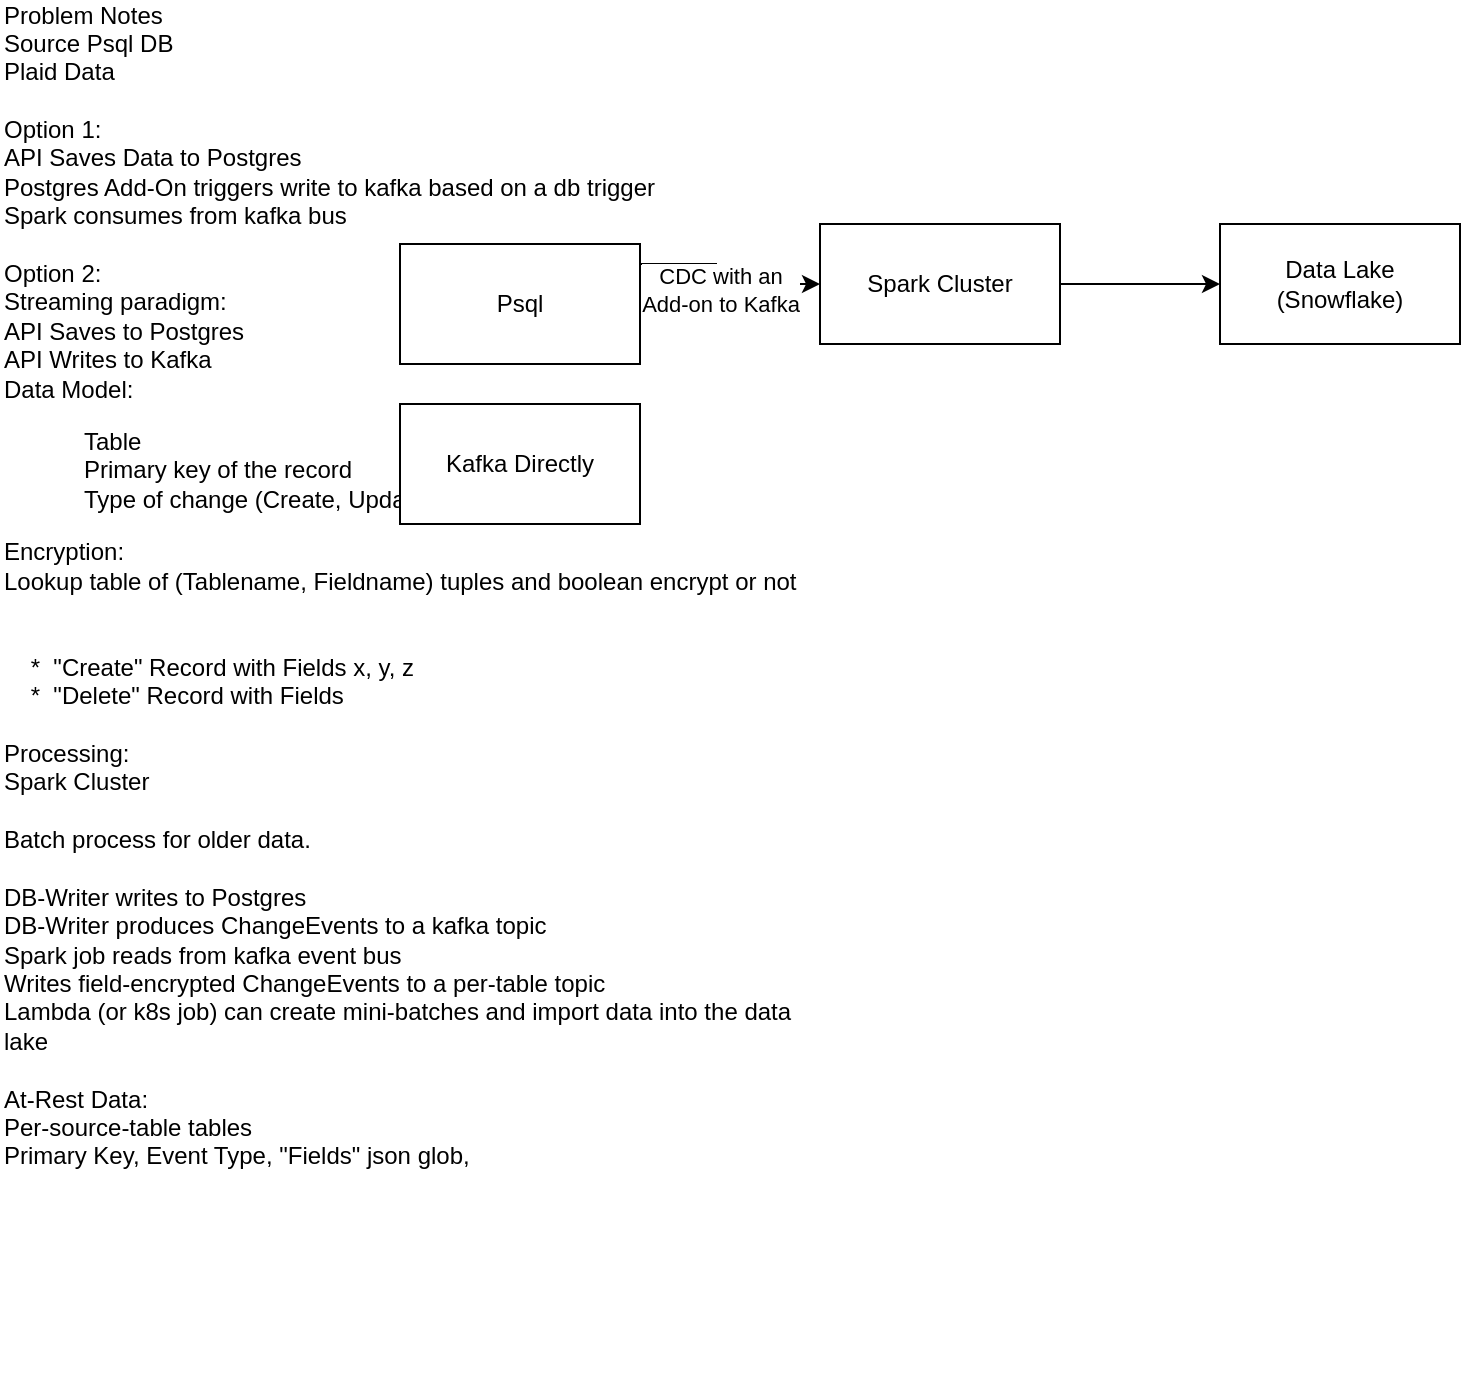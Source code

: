 <mxfile version="23.1.2" type="github">
  <diagram name="Page-1" id="jKYDuiJ0roY6uRcp7r5s">
    <mxGraphModel dx="737" dy="1589" grid="1" gridSize="10" guides="1" tooltips="1" connect="1" arrows="1" fold="1" page="1" pageScale="1" pageWidth="850" pageHeight="1100" math="0" shadow="0">
      <root>
        <mxCell id="0" />
        <mxCell id="1" parent="0" />
        <mxCell id="OE3Ah8jcWHLyEWeE8CjI-3" value="&lt;div align=&quot;left&quot;&gt;Problem Notes&lt;/div&gt;&lt;div align=&quot;left&quot;&gt;Source Psql DB&lt;/div&gt;&lt;div align=&quot;left&quot;&gt;Plaid Data&lt;/div&gt;&lt;div align=&quot;left&quot;&gt;&lt;br&gt;&lt;/div&gt;&lt;div align=&quot;left&quot;&gt;Option 1:&lt;/div&gt;&lt;div align=&quot;left&quot;&gt;API Saves Data to Postgres&lt;br&gt;Postgres Add-On triggers write to kafka based on a db trigger&lt;br&gt;Spark consumes from kafka bus&lt;/div&gt;&lt;div align=&quot;left&quot;&gt;&lt;br&gt;&lt;/div&gt;&lt;div align=&quot;left&quot;&gt;Option 2:&lt;/div&gt;&lt;div align=&quot;left&quot;&gt;Streaming paradigm:&lt;br&gt;&lt;/div&gt;&lt;div align=&quot;left&quot;&gt;API Saves to Postgres&lt;br&gt;API Writes to Kafka&lt;/div&gt;&lt;div align=&quot;left&quot;&gt;Data Model:&lt;/div&gt;&lt;blockquote&gt;&lt;div align=&quot;left&quot;&gt;Table&lt;/div&gt;&lt;div align=&quot;left&quot;&gt;Primary key of the record&lt;/div&gt;&lt;div align=&quot;left&quot;&gt;Type of change (Create, Update, Delete) &lt;br&gt;&lt;/div&gt;&lt;/blockquote&gt;&lt;div align=&quot;left&quot;&gt;&lt;span style=&quot;&quot;&gt;&lt;span style=&quot;white-space: pre;&quot;&gt;Encryption:&lt;/span&gt;&lt;/span&gt;&lt;/div&gt;&lt;div align=&quot;left&quot;&gt;&lt;span style=&quot;&quot;&gt;&lt;span style=&quot;white-space: pre;&quot;&gt;Lookup table of (Tablename, Fieldname) tuples and boolean encrypt or not&lt;br&gt;&lt;br&gt;&lt;/span&gt;&lt;/span&gt;&lt;/div&gt;&lt;div align=&quot;left&quot;&gt;&lt;span style=&quot;&quot;&gt;&lt;span style=&quot;white-space: pre;&quot;&gt;&lt;br&gt;&lt;/span&gt;&lt;/span&gt;&lt;/div&gt;&lt;div align=&quot;left&quot;&gt;&lt;span style=&quot;&quot;&gt;&lt;span style=&quot;white-space: pre;&quot;&gt;&amp;nbsp;&amp;nbsp;&amp;nbsp;&amp;nbsp;&lt;/span&gt;&lt;/span&gt;*&amp;nbsp; &quot;Create&quot; Record with Fields x, y, z&lt;br&gt;&lt;/div&gt;&lt;div align=&quot;left&quot;&gt;&lt;span style=&quot;&quot;&gt;&lt;span style=&quot;white-space: pre;&quot;&gt;&amp;nbsp;&amp;nbsp;&amp;nbsp;&amp;nbsp;&lt;/span&gt;&lt;/span&gt;*&amp;nbsp; &quot;Delete&quot; Record with Fields&lt;/div&gt;&lt;div align=&quot;left&quot;&gt;&lt;br&gt;&lt;/div&gt;&lt;div align=&quot;left&quot;&gt;Processing:&lt;/div&gt;&lt;div align=&quot;left&quot;&gt;Spark Cluster &lt;br&gt;&lt;/div&gt;&lt;div align=&quot;left&quot;&gt;&lt;br&gt;&lt;/div&gt;&lt;div align=&quot;left&quot;&gt;Batch process for older data.&lt;/div&gt;&lt;div align=&quot;left&quot;&gt;&lt;br&gt;DB-Writer writes to Postgres&lt;br&gt;DB-Writer produces ChangeEvents to a kafka topic&lt;br&gt;&lt;/div&gt;&lt;div align=&quot;left&quot;&gt;Spark job reads from kafka event bus&lt;br&gt;Writes field-encrypted ChangeEvents to a per-table topic&lt;br&gt;Lambda (or k8s job) can create mini-batches and import data into the data lake &lt;br&gt;&lt;/div&gt;&lt;div align=&quot;left&quot;&gt;&lt;br&gt;&lt;/div&gt;&lt;div align=&quot;left&quot;&gt;At-Rest Data:&lt;/div&gt;&lt;div align=&quot;left&quot;&gt;Per-source-table tables &lt;br&gt;&lt;/div&gt;&lt;div align=&quot;left&quot;&gt;Primary Key, Event Type, &quot;Fields&quot; json glob, &amp;nbsp; &lt;br&gt;&lt;/div&gt;&lt;div align=&quot;left&quot;&gt;&lt;br&gt;&lt;/div&gt;&lt;div align=&quot;left&quot;&gt;&lt;br&gt;&lt;/div&gt;&lt;div align=&quot;left&quot;&gt;&lt;br&gt;&lt;/div&gt;&lt;div align=&quot;left&quot;&gt;&lt;br&gt;&lt;/div&gt;&lt;div align=&quot;left&quot;&gt;&lt;br&gt;&lt;/div&gt;&lt;div align=&quot;left&quot;&gt;&lt;br&gt;&lt;/div&gt;&lt;div align=&quot;left&quot;&gt;&lt;br&gt;&lt;/div&gt;" style="text;html=1;strokeColor=none;fillColor=none;align=left;verticalAlign=middle;whiteSpace=wrap;rounded=0;" vertex="1" parent="1">
          <mxGeometry x="10" y="12" width="410" height="558" as="geometry" />
        </mxCell>
        <mxCell id="OE3Ah8jcWHLyEWeE8CjI-6" value="" style="edgeStyle=orthogonalEdgeStyle;rounded=0;orthogonalLoop=1;jettySize=auto;html=1;" edge="1" parent="1" source="OE3Ah8jcWHLyEWeE8CjI-4" target="OE3Ah8jcWHLyEWeE8CjI-5">
          <mxGeometry relative="1" as="geometry">
            <Array as="points">
              <mxPoint x="250" y="80" />
              <mxPoint x="368" y="80" />
              <mxPoint x="368" y="130" />
            </Array>
          </mxGeometry>
        </mxCell>
        <mxCell id="OE3Ah8jcWHLyEWeE8CjI-8" value="CDC with an &lt;br&gt;Add-on to Kafka&lt;br&gt;" style="edgeLabel;html=1;align=center;verticalAlign=middle;resizable=0;points=[];" vertex="1" connectable="0" parent="OE3Ah8jcWHLyEWeE8CjI-6">
          <mxGeometry x="-0.006" y="-3" relative="1" as="geometry">
            <mxPoint as="offset" />
          </mxGeometry>
        </mxCell>
        <mxCell id="OE3Ah8jcWHLyEWeE8CjI-4" value="Psql" style="rounded=0;whiteSpace=wrap;html=1;" vertex="1" parent="1">
          <mxGeometry x="210" y="70" width="120" height="60" as="geometry" />
        </mxCell>
        <mxCell id="OE3Ah8jcWHLyEWeE8CjI-10" value="" style="edgeStyle=orthogonalEdgeStyle;rounded=0;orthogonalLoop=1;jettySize=auto;html=1;" edge="1" parent="1" source="OE3Ah8jcWHLyEWeE8CjI-5" target="OE3Ah8jcWHLyEWeE8CjI-9">
          <mxGeometry relative="1" as="geometry" />
        </mxCell>
        <mxCell id="OE3Ah8jcWHLyEWeE8CjI-5" value="Spark Cluster" style="rounded=0;whiteSpace=wrap;html=1;" vertex="1" parent="1">
          <mxGeometry x="420" y="60" width="120" height="60" as="geometry" />
        </mxCell>
        <mxCell id="OE3Ah8jcWHLyEWeE8CjI-9" value="Data Lake&lt;br&gt;(Snowflake) " style="rounded=0;whiteSpace=wrap;html=1;" vertex="1" parent="1">
          <mxGeometry x="620" y="60" width="120" height="60" as="geometry" />
        </mxCell>
        <mxCell id="OE3Ah8jcWHLyEWeE8CjI-11" value="&lt;div&gt;Kafka Directly&lt;/div&gt;" style="rounded=0;whiteSpace=wrap;html=1;" vertex="1" parent="1">
          <mxGeometry x="210" y="150" width="120" height="60" as="geometry" />
        </mxCell>
      </root>
    </mxGraphModel>
  </diagram>
</mxfile>
